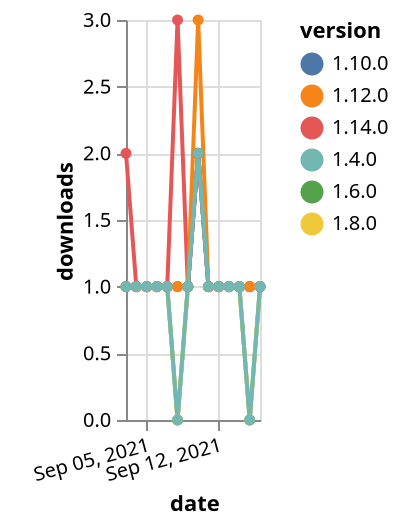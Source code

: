 {"$schema": "https://vega.github.io/schema/vega-lite/v5.json", "description": "A simple bar chart with embedded data.", "data": {"values": [{"date": "2021-09-03", "total": 191, "delta": 1, "version": "1.6.0"}, {"date": "2021-09-04", "total": 192, "delta": 1, "version": "1.6.0"}, {"date": "2021-09-05", "total": 193, "delta": 1, "version": "1.6.0"}, {"date": "2021-09-06", "total": 194, "delta": 1, "version": "1.6.0"}, {"date": "2021-09-07", "total": 195, "delta": 1, "version": "1.6.0"}, {"date": "2021-09-08", "total": 195, "delta": 0, "version": "1.6.0"}, {"date": "2021-09-09", "total": 196, "delta": 1, "version": "1.6.0"}, {"date": "2021-09-10", "total": 198, "delta": 2, "version": "1.6.0"}, {"date": "2021-09-11", "total": 199, "delta": 1, "version": "1.6.0"}, {"date": "2021-09-12", "total": 200, "delta": 1, "version": "1.6.0"}, {"date": "2021-09-13", "total": 201, "delta": 1, "version": "1.6.0"}, {"date": "2021-09-14", "total": 202, "delta": 1, "version": "1.6.0"}, {"date": "2021-09-15", "total": 202, "delta": 0, "version": "1.6.0"}, {"date": "2021-09-16", "total": 203, "delta": 1, "version": "1.6.0"}, {"date": "2021-09-03", "total": 187, "delta": 1, "version": "1.8.0"}, {"date": "2021-09-04", "total": 188, "delta": 1, "version": "1.8.0"}, {"date": "2021-09-05", "total": 189, "delta": 1, "version": "1.8.0"}, {"date": "2021-09-06", "total": 190, "delta": 1, "version": "1.8.0"}, {"date": "2021-09-07", "total": 191, "delta": 1, "version": "1.8.0"}, {"date": "2021-09-08", "total": 191, "delta": 0, "version": "1.8.0"}, {"date": "2021-09-09", "total": 192, "delta": 1, "version": "1.8.0"}, {"date": "2021-09-10", "total": 194, "delta": 2, "version": "1.8.0"}, {"date": "2021-09-11", "total": 195, "delta": 1, "version": "1.8.0"}, {"date": "2021-09-12", "total": 196, "delta": 1, "version": "1.8.0"}, {"date": "2021-09-13", "total": 197, "delta": 1, "version": "1.8.0"}, {"date": "2021-09-14", "total": 198, "delta": 1, "version": "1.8.0"}, {"date": "2021-09-15", "total": 198, "delta": 0, "version": "1.8.0"}, {"date": "2021-09-16", "total": 199, "delta": 1, "version": "1.8.0"}, {"date": "2021-09-03", "total": 165, "delta": 1, "version": "1.10.0"}, {"date": "2021-09-04", "total": 166, "delta": 1, "version": "1.10.0"}, {"date": "2021-09-05", "total": 167, "delta": 1, "version": "1.10.0"}, {"date": "2021-09-06", "total": 168, "delta": 1, "version": "1.10.0"}, {"date": "2021-09-07", "total": 169, "delta": 1, "version": "1.10.0"}, {"date": "2021-09-08", "total": 170, "delta": 1, "version": "1.10.0"}, {"date": "2021-09-09", "total": 171, "delta": 1, "version": "1.10.0"}, {"date": "2021-09-10", "total": 173, "delta": 2, "version": "1.10.0"}, {"date": "2021-09-11", "total": 174, "delta": 1, "version": "1.10.0"}, {"date": "2021-09-12", "total": 175, "delta": 1, "version": "1.10.0"}, {"date": "2021-09-13", "total": 176, "delta": 1, "version": "1.10.0"}, {"date": "2021-09-14", "total": 177, "delta": 1, "version": "1.10.0"}, {"date": "2021-09-15", "total": 178, "delta": 1, "version": "1.10.0"}, {"date": "2021-09-16", "total": 179, "delta": 1, "version": "1.10.0"}, {"date": "2021-09-03", "total": 124, "delta": 2, "version": "1.14.0"}, {"date": "2021-09-04", "total": 125, "delta": 1, "version": "1.14.0"}, {"date": "2021-09-05", "total": 126, "delta": 1, "version": "1.14.0"}, {"date": "2021-09-06", "total": 127, "delta": 1, "version": "1.14.0"}, {"date": "2021-09-07", "total": 128, "delta": 1, "version": "1.14.0"}, {"date": "2021-09-08", "total": 131, "delta": 3, "version": "1.14.0"}, {"date": "2021-09-09", "total": 132, "delta": 1, "version": "1.14.0"}, {"date": "2021-09-10", "total": 134, "delta": 2, "version": "1.14.0"}, {"date": "2021-09-11", "total": 135, "delta": 1, "version": "1.14.0"}, {"date": "2021-09-12", "total": 136, "delta": 1, "version": "1.14.0"}, {"date": "2021-09-13", "total": 137, "delta": 1, "version": "1.14.0"}, {"date": "2021-09-14", "total": 138, "delta": 1, "version": "1.14.0"}, {"date": "2021-09-15", "total": 139, "delta": 1, "version": "1.14.0"}, {"date": "2021-09-16", "total": 140, "delta": 1, "version": "1.14.0"}, {"date": "2021-09-03", "total": 188, "delta": 1, "version": "1.12.0"}, {"date": "2021-09-04", "total": 189, "delta": 1, "version": "1.12.0"}, {"date": "2021-09-05", "total": 190, "delta": 1, "version": "1.12.0"}, {"date": "2021-09-06", "total": 191, "delta": 1, "version": "1.12.0"}, {"date": "2021-09-07", "total": 192, "delta": 1, "version": "1.12.0"}, {"date": "2021-09-08", "total": 193, "delta": 1, "version": "1.12.0"}, {"date": "2021-09-09", "total": 194, "delta": 1, "version": "1.12.0"}, {"date": "2021-09-10", "total": 197, "delta": 3, "version": "1.12.0"}, {"date": "2021-09-11", "total": 198, "delta": 1, "version": "1.12.0"}, {"date": "2021-09-12", "total": 199, "delta": 1, "version": "1.12.0"}, {"date": "2021-09-13", "total": 200, "delta": 1, "version": "1.12.0"}, {"date": "2021-09-14", "total": 201, "delta": 1, "version": "1.12.0"}, {"date": "2021-09-15", "total": 202, "delta": 1, "version": "1.12.0"}, {"date": "2021-09-16", "total": 203, "delta": 1, "version": "1.12.0"}, {"date": "2021-09-03", "total": 239, "delta": 1, "version": "1.4.0"}, {"date": "2021-09-04", "total": 240, "delta": 1, "version": "1.4.0"}, {"date": "2021-09-05", "total": 241, "delta": 1, "version": "1.4.0"}, {"date": "2021-09-06", "total": 242, "delta": 1, "version": "1.4.0"}, {"date": "2021-09-07", "total": 243, "delta": 1, "version": "1.4.0"}, {"date": "2021-09-08", "total": 243, "delta": 0, "version": "1.4.0"}, {"date": "2021-09-09", "total": 244, "delta": 1, "version": "1.4.0"}, {"date": "2021-09-10", "total": 246, "delta": 2, "version": "1.4.0"}, {"date": "2021-09-11", "total": 247, "delta": 1, "version": "1.4.0"}, {"date": "2021-09-12", "total": 248, "delta": 1, "version": "1.4.0"}, {"date": "2021-09-13", "total": 249, "delta": 1, "version": "1.4.0"}, {"date": "2021-09-14", "total": 250, "delta": 1, "version": "1.4.0"}, {"date": "2021-09-15", "total": 250, "delta": 0, "version": "1.4.0"}, {"date": "2021-09-16", "total": 251, "delta": 1, "version": "1.4.0"}]}, "width": "container", "mark": {"type": "line", "point": {"filled": true}}, "encoding": {"x": {"field": "date", "type": "temporal", "timeUnit": "yearmonthdate", "title": "date", "axis": {"labelAngle": -15}}, "y": {"field": "delta", "type": "quantitative", "title": "downloads"}, "color": {"field": "version", "type": "nominal"}, "tooltip": {"field": "delta"}}}